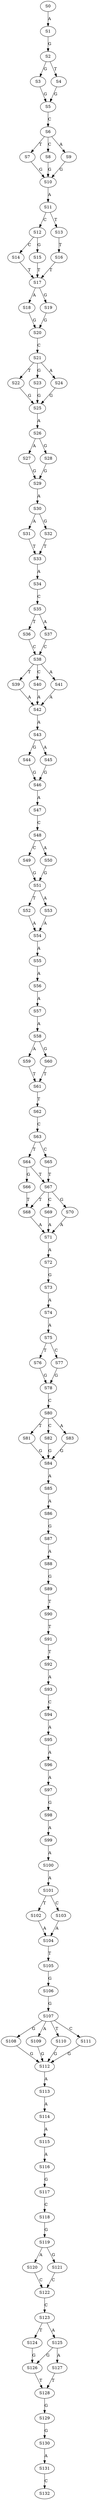 strict digraph  {
	S0 -> S1 [ label = A ];
	S1 -> S2 [ label = G ];
	S2 -> S3 [ label = G ];
	S2 -> S4 [ label = T ];
	S3 -> S5 [ label = G ];
	S4 -> S5 [ label = G ];
	S5 -> S6 [ label = C ];
	S6 -> S7 [ label = T ];
	S6 -> S8 [ label = C ];
	S6 -> S9 [ label = A ];
	S7 -> S10 [ label = G ];
	S8 -> S10 [ label = G ];
	S9 -> S10 [ label = G ];
	S10 -> S11 [ label = A ];
	S11 -> S12 [ label = C ];
	S11 -> S13 [ label = T ];
	S12 -> S14 [ label = C ];
	S12 -> S15 [ label = G ];
	S13 -> S16 [ label = T ];
	S14 -> S17 [ label = T ];
	S15 -> S17 [ label = T ];
	S16 -> S17 [ label = T ];
	S17 -> S18 [ label = A ];
	S17 -> S19 [ label = G ];
	S18 -> S20 [ label = G ];
	S19 -> S20 [ label = G ];
	S20 -> S21 [ label = C ];
	S21 -> S22 [ label = T ];
	S21 -> S23 [ label = G ];
	S21 -> S24 [ label = A ];
	S22 -> S25 [ label = G ];
	S23 -> S25 [ label = G ];
	S24 -> S25 [ label = G ];
	S25 -> S26 [ label = A ];
	S26 -> S27 [ label = A ];
	S26 -> S28 [ label = G ];
	S27 -> S29 [ label = G ];
	S28 -> S29 [ label = G ];
	S29 -> S30 [ label = A ];
	S30 -> S31 [ label = A ];
	S30 -> S32 [ label = G ];
	S31 -> S33 [ label = T ];
	S32 -> S33 [ label = T ];
	S33 -> S34 [ label = A ];
	S34 -> S35 [ label = C ];
	S35 -> S36 [ label = T ];
	S35 -> S37 [ label = A ];
	S36 -> S38 [ label = C ];
	S37 -> S38 [ label = C ];
	S38 -> S39 [ label = T ];
	S38 -> S40 [ label = C ];
	S38 -> S41 [ label = A ];
	S39 -> S42 [ label = A ];
	S40 -> S42 [ label = A ];
	S41 -> S42 [ label = A ];
	S42 -> S43 [ label = A ];
	S43 -> S44 [ label = G ];
	S43 -> S45 [ label = A ];
	S44 -> S46 [ label = G ];
	S45 -> S46 [ label = G ];
	S46 -> S47 [ label = A ];
	S47 -> S48 [ label = C ];
	S48 -> S49 [ label = C ];
	S48 -> S50 [ label = A ];
	S49 -> S51 [ label = G ];
	S50 -> S51 [ label = G ];
	S51 -> S52 [ label = T ];
	S51 -> S53 [ label = A ];
	S52 -> S54 [ label = A ];
	S53 -> S54 [ label = A ];
	S54 -> S55 [ label = A ];
	S55 -> S56 [ label = A ];
	S56 -> S57 [ label = A ];
	S57 -> S58 [ label = A ];
	S58 -> S59 [ label = A ];
	S58 -> S60 [ label = G ];
	S59 -> S61 [ label = T ];
	S60 -> S61 [ label = T ];
	S61 -> S62 [ label = T ];
	S62 -> S63 [ label = C ];
	S63 -> S64 [ label = T ];
	S63 -> S65 [ label = C ];
	S64 -> S66 [ label = G ];
	S64 -> S67 [ label = T ];
	S65 -> S67 [ label = T ];
	S66 -> S68 [ label = T ];
	S67 -> S69 [ label = C ];
	S67 -> S68 [ label = T ];
	S67 -> S70 [ label = G ];
	S68 -> S71 [ label = A ];
	S69 -> S71 [ label = A ];
	S70 -> S71 [ label = A ];
	S71 -> S72 [ label = A ];
	S72 -> S73 [ label = G ];
	S73 -> S74 [ label = A ];
	S74 -> S75 [ label = A ];
	S75 -> S76 [ label = T ];
	S75 -> S77 [ label = C ];
	S76 -> S78 [ label = G ];
	S77 -> S78 [ label = G ];
	S78 -> S80 [ label = C ];
	S80 -> S81 [ label = T ];
	S80 -> S82 [ label = C ];
	S80 -> S83 [ label = A ];
	S81 -> S84 [ label = G ];
	S82 -> S84 [ label = G ];
	S83 -> S84 [ label = G ];
	S84 -> S85 [ label = A ];
	S85 -> S86 [ label = A ];
	S86 -> S87 [ label = G ];
	S87 -> S88 [ label = A ];
	S88 -> S89 [ label = G ];
	S89 -> S90 [ label = T ];
	S90 -> S91 [ label = T ];
	S91 -> S92 [ label = T ];
	S92 -> S93 [ label = A ];
	S93 -> S94 [ label = C ];
	S94 -> S95 [ label = A ];
	S95 -> S96 [ label = A ];
	S96 -> S97 [ label = A ];
	S97 -> S98 [ label = G ];
	S98 -> S99 [ label = A ];
	S99 -> S100 [ label = A ];
	S100 -> S101 [ label = A ];
	S101 -> S102 [ label = T ];
	S101 -> S103 [ label = C ];
	S102 -> S104 [ label = A ];
	S103 -> S104 [ label = A ];
	S104 -> S105 [ label = T ];
	S105 -> S106 [ label = G ];
	S106 -> S107 [ label = G ];
	S107 -> S108 [ label = G ];
	S107 -> S109 [ label = A ];
	S107 -> S110 [ label = T ];
	S107 -> S111 [ label = C ];
	S108 -> S112 [ label = G ];
	S109 -> S112 [ label = G ];
	S110 -> S112 [ label = G ];
	S111 -> S112 [ label = G ];
	S112 -> S113 [ label = A ];
	S113 -> S114 [ label = A ];
	S114 -> S115 [ label = A ];
	S115 -> S116 [ label = A ];
	S116 -> S117 [ label = G ];
	S117 -> S118 [ label = C ];
	S118 -> S119 [ label = G ];
	S119 -> S120 [ label = A ];
	S119 -> S121 [ label = G ];
	S120 -> S122 [ label = C ];
	S121 -> S122 [ label = C ];
	S122 -> S123 [ label = C ];
	S123 -> S124 [ label = T ];
	S123 -> S125 [ label = A ];
	S124 -> S126 [ label = G ];
	S125 -> S126 [ label = G ];
	S125 -> S127 [ label = A ];
	S126 -> S128 [ label = T ];
	S127 -> S128 [ label = T ];
	S128 -> S129 [ label = G ];
	S129 -> S130 [ label = G ];
	S130 -> S131 [ label = A ];
	S131 -> S132 [ label = C ];
}
